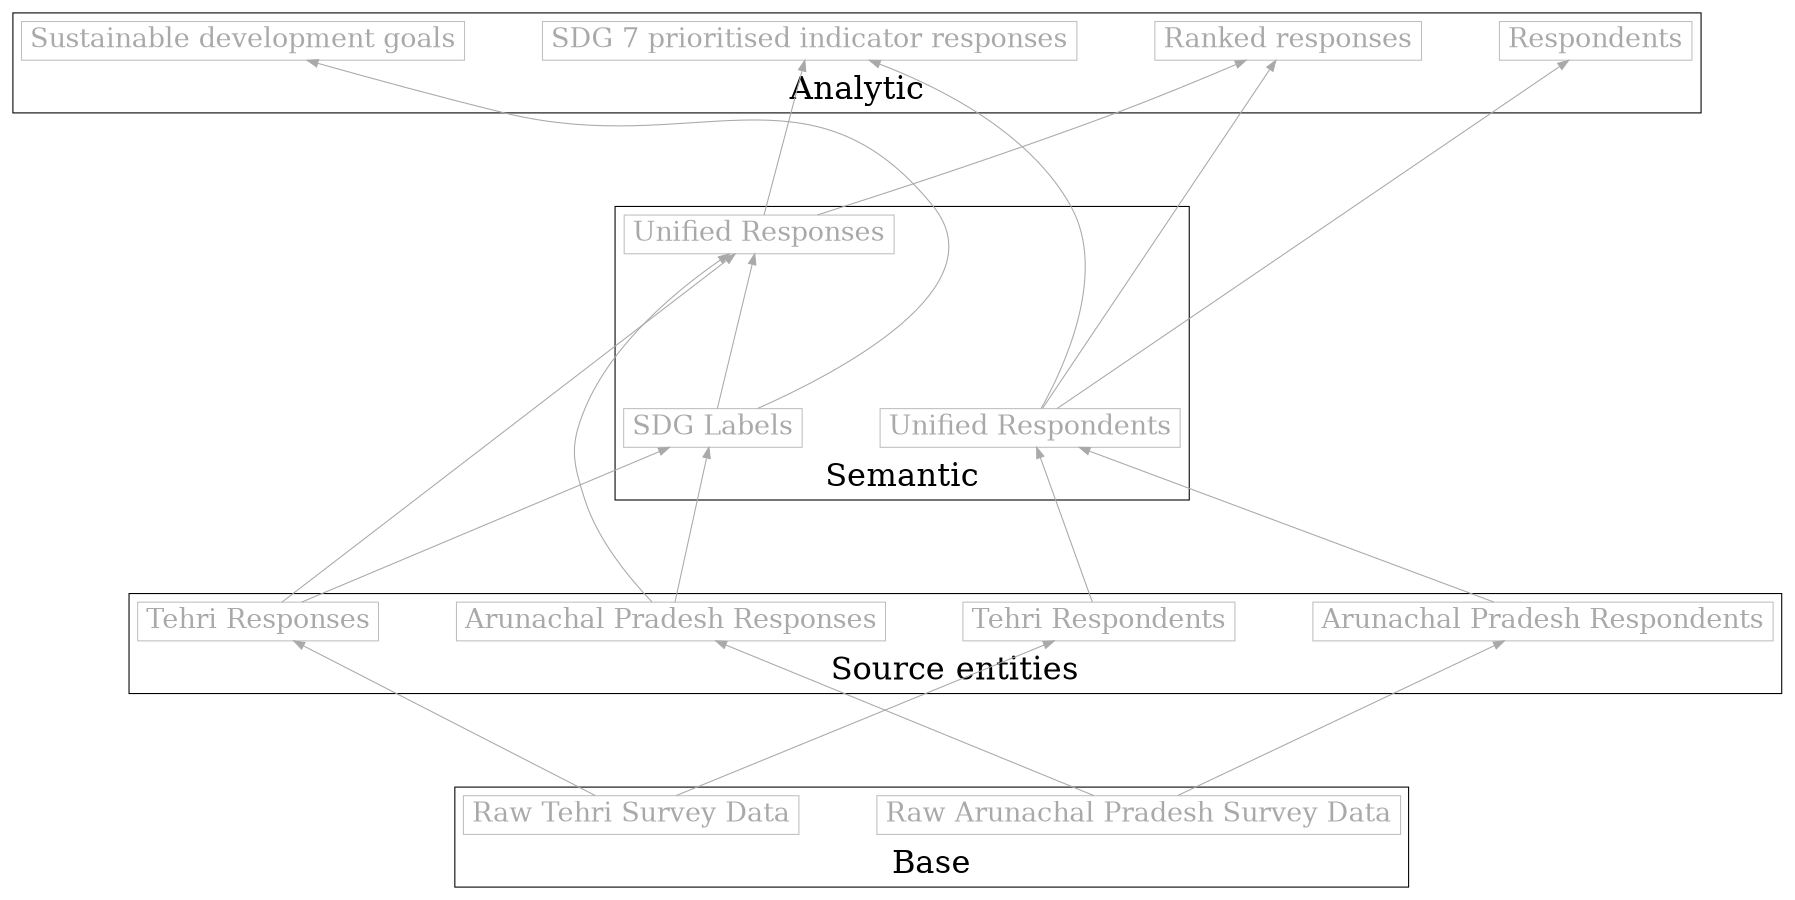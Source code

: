 digraph architecture {
  # style=dashed
  # color=darkgrey
  fontsize=30
  # fontcolor=darkgrey
  edge[
    # style=dashed
    color=darkgrey
  ]
  node[shape=box, color=grey, fontsize=25, fontcolor=darkgrey]
  rankdir=BT
  size="14,6!"
  dpi=300
  nodesep=1.0
  ranksep=2.0
  

  subgraph cluster_base {
    label="Base"
    # color=lightgrey
    # style=dashed
    edge[style=dotted, color=lightgrey]

    arunachal [label="Raw Arunachal Pradesh Survey Data"]
    tehri [label="Raw Tehri Survey Data"]
  }

  subgraph cluster_se {
    label="Source entities"
    # color=lightgrey
    # style=dashed
    edge[style=dotted, color=lightgrey]

    respondents_arunachal [label="Arunachal Pradesh Respondents"]
    respondents_tehri [label="Tehri Respondents"]
    responses_arunachal [label="Arunachal Pradesh Responses"]
    responses_tehri [label="Tehri Responses"]

  }
  
  subgraph cluster_sem {
    label="Semantic"
    # color=lightgrey
    # style=dashed
    edge[style=dotted, color=lightgrey]

    respondents [label="Unified Respondents"]
    responses [label="Unified Responses"]
    sdg_labels [label="SDG Labels"]
  }

  subgraph cluster_ana {
    label="Analytic"
    # color=lightgrey
    # style=dashed
    edge[style=dotted, color=lightgrey]

    ana_responses [label = "Ranked responses"]
    ana_respondents [label = "Respondents"]
    ana_sdg [label = "Sustainable development goals"]
    ana_sdg7 [label = "SDG 7 prioritised indicator responses"]
  }

  arunachal -> respondents_arunachal
  arunachal -> responses_arunachal
  tehri -> respondents_tehri
  tehri -> responses_tehri
  respondents_arunachal -> respondents
  respondents_tehri -> respondents
  responses_arunachal -> responses
  responses_tehri -> responses
  responses -> ana_responses
  respondents -> ana_respondents
  respondents -> ana_responses
  sdg_labels -> ana_sdg
  responses -> ana_sdg7
  respondents -> ana_sdg7
  responses_tehri -> sdg_labels
  responses_arunachal -> sdg_labels
  sdg_labels -> responses



}